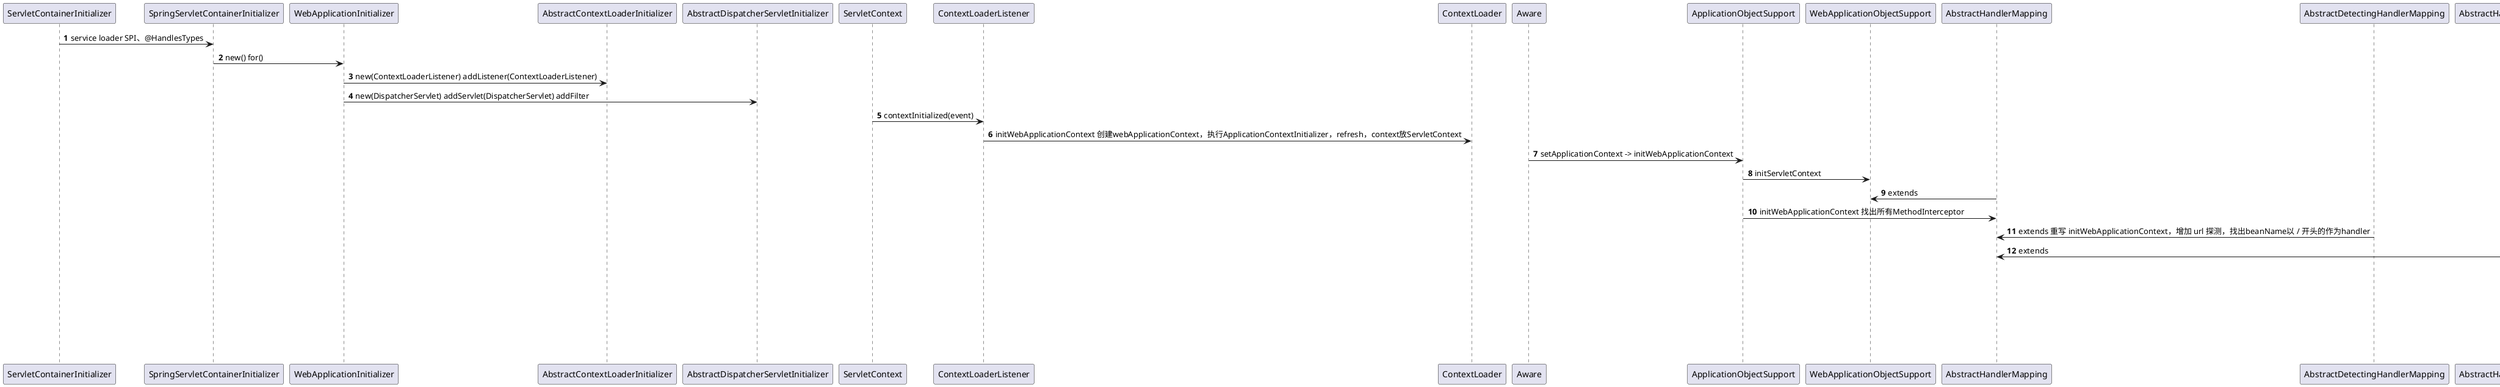 @startuml
'https://plantuml.com/sequence-diagram

autonumber

ServletContainerInitializer -> SpringServletContainerInitializer: service loader SPI、@HandlesTypes
SpringServletContainerInitializer -> WebApplicationInitializer: new() for()
WebApplicationInitializer -> AbstractContextLoaderInitializer: new(ContextLoaderListener) addListener(ContextLoaderListener)
WebApplicationInitializer -> AbstractDispatcherServletInitializer: new(DispatcherServlet) addServlet(DispatcherServlet) addFilter
ServletContext -> ContextLoaderListener: contextInitialized(event)
ContextLoaderListener -> ContextLoader: initWebApplicationContext 创建webApplicationContext，执行ApplicationContextInitializer，refresh，context放ServletContext
Aware -> ApplicationObjectSupport: setApplicationContext -> initWebApplicationContext
ApplicationObjectSupport -> WebApplicationObjectSupport: initServletContext
AbstractHandlerMapping -> WebApplicationObjectSupport: extends
ApplicationObjectSupport -> AbstractHandlerMapping: initWebApplicationContext 找出所有MethodInterceptor
AbstractDetectingHandlerMapping -> AbstractHandlerMapping: extends 重写 initWebApplicationContext，增加 url 探测，找出beanName以 / 开头的作为handler
AbstractHandlerMethodMapping -> AbstractHandlerMapping: extends
AbstractHandlerMethodMapping -> InitializingBean: implements afterPropertiesSet 找出@Controller @RequestMapping

HttpServletBean -> GenericServlet: extends init
FrameworkServlet -> HttpServletBean: extends initServletBean





Alice -> Bob: Another authentication Request
Alice <-- Bob: another authentication Response
@enduml